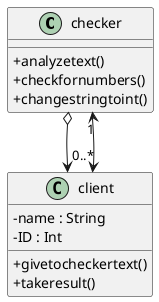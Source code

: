 @startuml
skinparam classAttributeIconSize 0
class checker {
+analyzetext()
+checkfornumbers()
+changestringtoint()
}
class client{
-name : String
-ID : Int
+givetocheckertext()
+takeresult()
}
client "0..*" <--> "1"checker
checker o--> client

@enduml